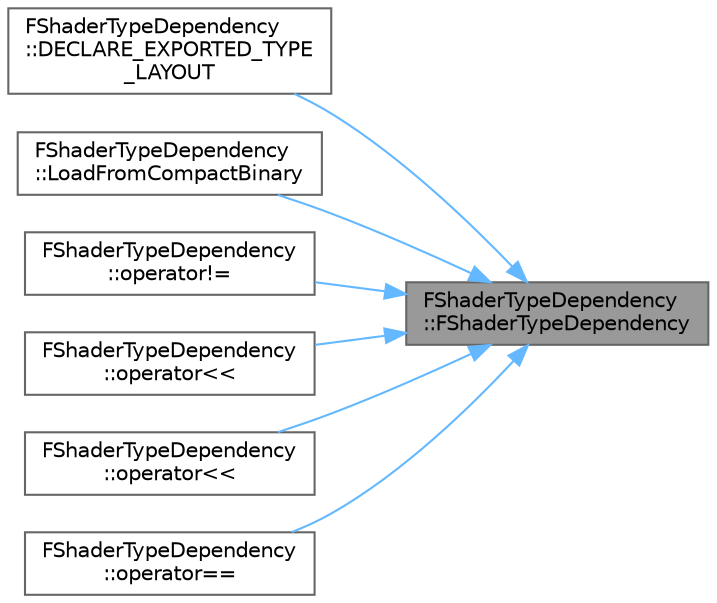 digraph "FShaderTypeDependency::FShaderTypeDependency"
{
 // INTERACTIVE_SVG=YES
 // LATEX_PDF_SIZE
  bgcolor="transparent";
  edge [fontname=Helvetica,fontsize=10,labelfontname=Helvetica,labelfontsize=10];
  node [fontname=Helvetica,fontsize=10,shape=box,height=0.2,width=0.4];
  rankdir="RL";
  Node1 [id="Node000001",label="FShaderTypeDependency\l::FShaderTypeDependency",height=0.2,width=0.4,color="gray40", fillcolor="grey60", style="filled", fontcolor="black",tooltip=" "];
  Node1 -> Node2 [id="edge1_Node000001_Node000002",dir="back",color="steelblue1",style="solid",tooltip=" "];
  Node2 [id="Node000002",label="FShaderTypeDependency\l::DECLARE_EXPORTED_TYPE\l_LAYOUT",height=0.2,width=0.4,color="grey40", fillcolor="white", style="filled",URL="$da/d7c/classFShaderTypeDependency.html#a48dad2bc1aa90dbf2fb090034b4c5b3a",tooltip=" "];
  Node1 -> Node3 [id="edge2_Node000001_Node000003",dir="back",color="steelblue1",style="solid",tooltip=" "];
  Node3 [id="Node000003",label="FShaderTypeDependency\l::LoadFromCompactBinary",height=0.2,width=0.4,color="grey40", fillcolor="white", style="filled",URL="$da/d7c/classFShaderTypeDependency.html#a1c57b3766ce9fd550de2d1898685954d",tooltip=" "];
  Node1 -> Node4 [id="edge3_Node000001_Node000004",dir="back",color="steelblue1",style="solid",tooltip=" "];
  Node4 [id="Node000004",label="FShaderTypeDependency\l::operator!=",height=0.2,width=0.4,color="grey40", fillcolor="white", style="filled",URL="$da/d7c/classFShaderTypeDependency.html#a0851f6d2877b3ad2b01bbeeffc89ff13",tooltip=" "];
  Node1 -> Node5 [id="edge4_Node000001_Node000005",dir="back",color="steelblue1",style="solid",tooltip=" "];
  Node5 [id="Node000005",label="FShaderTypeDependency\l::operator\<\<",height=0.2,width=0.4,color="grey40", fillcolor="white", style="filled",URL="$da/d7c/classFShaderTypeDependency.html#a390ee78bdb5eb75a638f9630d6c10f3d",tooltip=" "];
  Node1 -> Node6 [id="edge5_Node000001_Node000006",dir="back",color="steelblue1",style="solid",tooltip=" "];
  Node6 [id="Node000006",label="FShaderTypeDependency\l::operator\<\<",height=0.2,width=0.4,color="grey40", fillcolor="white", style="filled",URL="$da/d7c/classFShaderTypeDependency.html#a3aaedf320f7fd3c916bafd5c9cd820f8",tooltip=" "];
  Node1 -> Node7 [id="edge6_Node000001_Node000007",dir="back",color="steelblue1",style="solid",tooltip=" "];
  Node7 [id="Node000007",label="FShaderTypeDependency\l::operator==",height=0.2,width=0.4,color="grey40", fillcolor="white", style="filled",URL="$da/d7c/classFShaderTypeDependency.html#af1bf72ee675f1aea32472dc22559907c",tooltip=" "];
}
